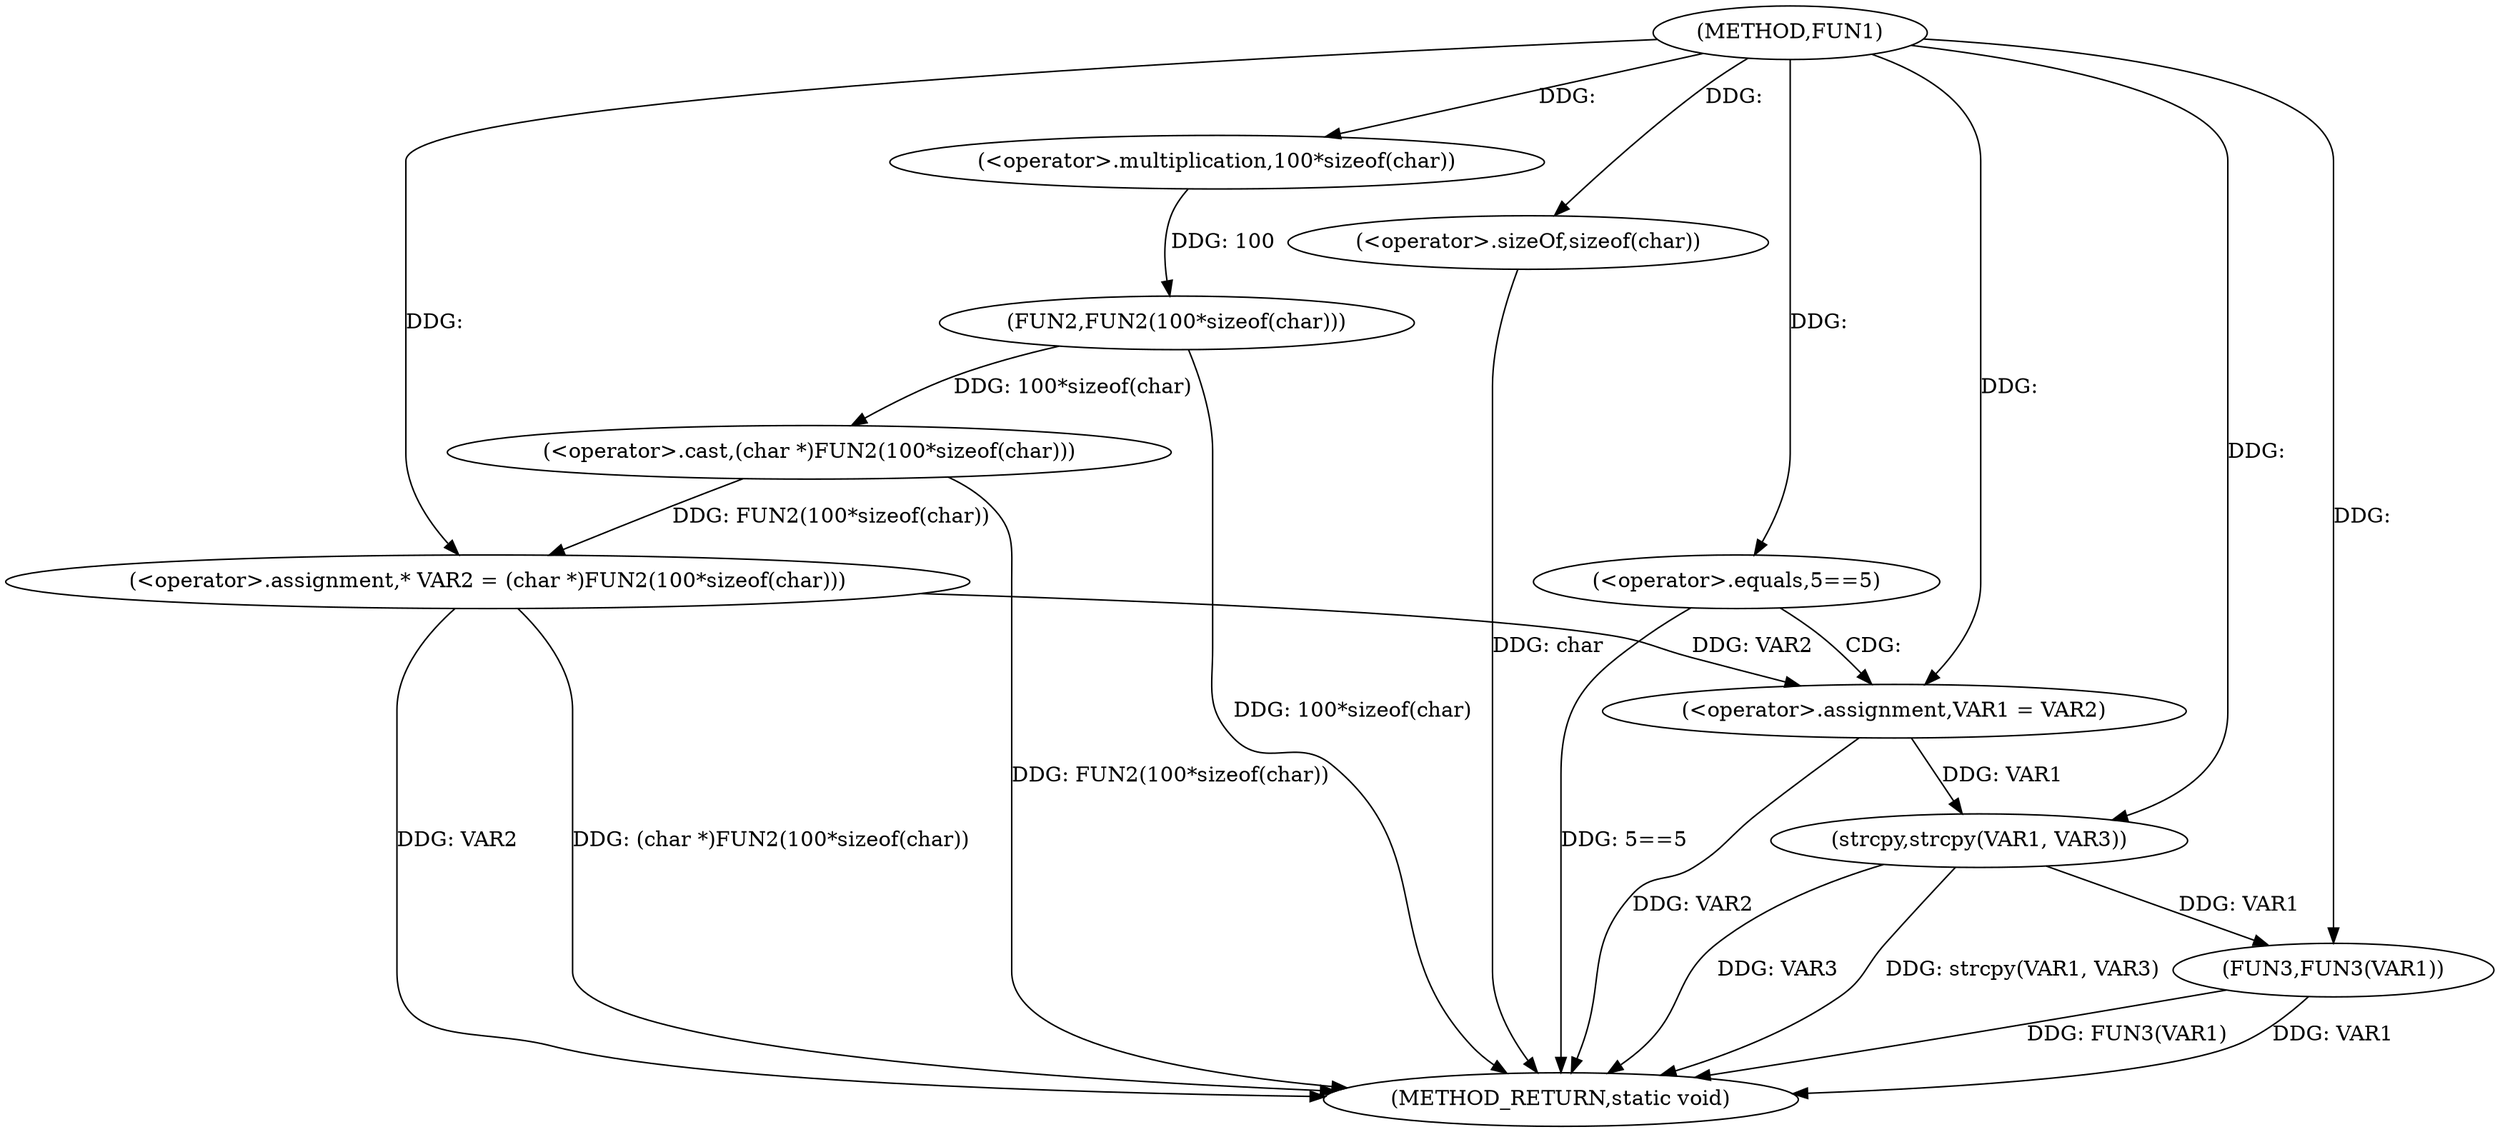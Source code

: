 digraph FUN1 {  
"1000100" [label = "(METHOD,FUN1)" ]
"1000128" [label = "(METHOD_RETURN,static void)" ]
"1000104" [label = "(<operator>.assignment,* VAR2 = (char *)FUN2(100*sizeof(char)))" ]
"1000106" [label = "(<operator>.cast,(char *)FUN2(100*sizeof(char)))" ]
"1000108" [label = "(FUN2,FUN2(100*sizeof(char)))" ]
"1000109" [label = "(<operator>.multiplication,100*sizeof(char))" ]
"1000111" [label = "(<operator>.sizeOf,sizeof(char))" ]
"1000114" [label = "(<operator>.equals,5==5)" ]
"1000118" [label = "(<operator>.assignment,VAR1 = VAR2)" ]
"1000123" [label = "(strcpy,strcpy(VAR1, VAR3))" ]
"1000126" [label = "(FUN3,FUN3(VAR1))" ]
  "1000126" -> "1000128"  [ label = "DDG: FUN3(VAR1)"] 
  "1000123" -> "1000128"  [ label = "DDG: VAR3"] 
  "1000106" -> "1000128"  [ label = "DDG: FUN2(100*sizeof(char))"] 
  "1000104" -> "1000128"  [ label = "DDG: VAR2"] 
  "1000114" -> "1000128"  [ label = "DDG: 5==5"] 
  "1000123" -> "1000128"  [ label = "DDG: strcpy(VAR1, VAR3)"] 
  "1000126" -> "1000128"  [ label = "DDG: VAR1"] 
  "1000111" -> "1000128"  [ label = "DDG: char"] 
  "1000118" -> "1000128"  [ label = "DDG: VAR2"] 
  "1000104" -> "1000128"  [ label = "DDG: (char *)FUN2(100*sizeof(char))"] 
  "1000108" -> "1000128"  [ label = "DDG: 100*sizeof(char)"] 
  "1000106" -> "1000104"  [ label = "DDG: FUN2(100*sizeof(char))"] 
  "1000100" -> "1000104"  [ label = "DDG: "] 
  "1000108" -> "1000106"  [ label = "DDG: 100*sizeof(char)"] 
  "1000109" -> "1000108"  [ label = "DDG: 100"] 
  "1000100" -> "1000109"  [ label = "DDG: "] 
  "1000100" -> "1000111"  [ label = "DDG: "] 
  "1000100" -> "1000114"  [ label = "DDG: "] 
  "1000104" -> "1000118"  [ label = "DDG: VAR2"] 
  "1000100" -> "1000118"  [ label = "DDG: "] 
  "1000118" -> "1000123"  [ label = "DDG: VAR1"] 
  "1000100" -> "1000123"  [ label = "DDG: "] 
  "1000123" -> "1000126"  [ label = "DDG: VAR1"] 
  "1000100" -> "1000126"  [ label = "DDG: "] 
  "1000114" -> "1000118"  [ label = "CDG: "] 
}
